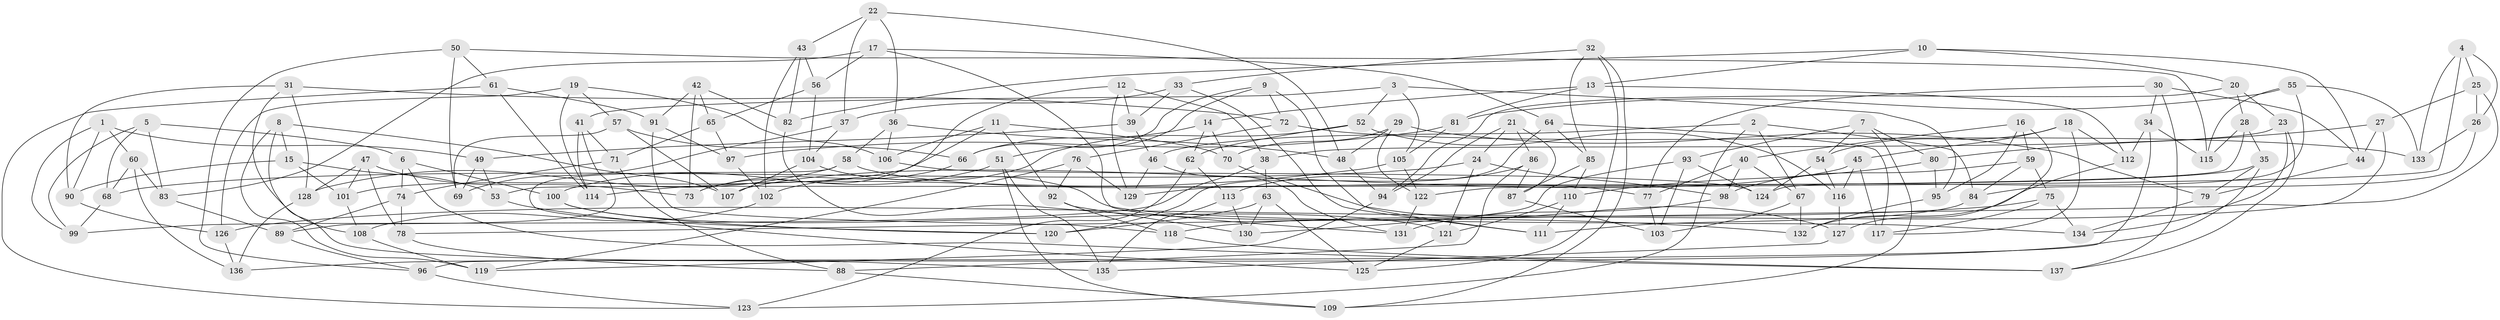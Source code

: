 // coarse degree distribution, {6: 0.4725274725274725, 4: 0.46153846153846156, 3: 0.03296703296703297, 5: 0.03296703296703297}
// Generated by graph-tools (version 1.1) at 2025/24/03/03/25 07:24:25]
// undirected, 137 vertices, 274 edges
graph export_dot {
graph [start="1"]
  node [color=gray90,style=filled];
  1;
  2;
  3;
  4;
  5;
  6;
  7;
  8;
  9;
  10;
  11;
  12;
  13;
  14;
  15;
  16;
  17;
  18;
  19;
  20;
  21;
  22;
  23;
  24;
  25;
  26;
  27;
  28;
  29;
  30;
  31;
  32;
  33;
  34;
  35;
  36;
  37;
  38;
  39;
  40;
  41;
  42;
  43;
  44;
  45;
  46;
  47;
  48;
  49;
  50;
  51;
  52;
  53;
  54;
  55;
  56;
  57;
  58;
  59;
  60;
  61;
  62;
  63;
  64;
  65;
  66;
  67;
  68;
  69;
  70;
  71;
  72;
  73;
  74;
  75;
  76;
  77;
  78;
  79;
  80;
  81;
  82;
  83;
  84;
  85;
  86;
  87;
  88;
  89;
  90;
  91;
  92;
  93;
  94;
  95;
  96;
  97;
  98;
  99;
  100;
  101;
  102;
  103;
  104;
  105;
  106;
  107;
  108;
  109;
  110;
  111;
  112;
  113;
  114;
  115;
  116;
  117;
  118;
  119;
  120;
  121;
  122;
  123;
  124;
  125;
  126;
  127;
  128;
  129;
  130;
  131;
  132;
  133;
  134;
  135;
  136;
  137;
  1 -- 49;
  1 -- 90;
  1 -- 99;
  1 -- 60;
  2 -- 84;
  2 -- 123;
  2 -- 46;
  2 -- 67;
  3 -- 52;
  3 -- 105;
  3 -- 41;
  3 -- 95;
  4 -- 122;
  4 -- 26;
  4 -- 25;
  4 -- 133;
  5 -- 83;
  5 -- 68;
  5 -- 99;
  5 -- 6;
  6 -- 74;
  6 -- 100;
  6 -- 137;
  7 -- 93;
  7 -- 80;
  7 -- 109;
  7 -- 54;
  8 -- 107;
  8 -- 119;
  8 -- 135;
  8 -- 15;
  9 -- 111;
  9 -- 66;
  9 -- 72;
  9 -- 51;
  10 -- 44;
  10 -- 20;
  10 -- 13;
  10 -- 82;
  11 -- 106;
  11 -- 70;
  11 -- 101;
  11 -- 92;
  12 -- 38;
  12 -- 73;
  12 -- 39;
  12 -- 129;
  13 -- 14;
  13 -- 81;
  13 -- 112;
  14 -- 70;
  14 -- 66;
  14 -- 62;
  15 -- 53;
  15 -- 90;
  15 -- 101;
  16 -- 127;
  16 -- 59;
  16 -- 95;
  16 -- 40;
  17 -- 131;
  17 -- 64;
  17 -- 83;
  17 -- 56;
  18 -- 54;
  18 -- 117;
  18 -- 45;
  18 -- 112;
  19 -- 126;
  19 -- 57;
  19 -- 114;
  19 -- 106;
  20 -- 94;
  20 -- 28;
  20 -- 23;
  21 -- 87;
  21 -- 24;
  21 -- 94;
  21 -- 86;
  22 -- 43;
  22 -- 36;
  22 -- 37;
  22 -- 48;
  23 -- 38;
  23 -- 134;
  23 -- 137;
  24 -- 121;
  24 -- 68;
  24 -- 98;
  25 -- 118;
  25 -- 26;
  25 -- 27;
  26 -- 84;
  26 -- 133;
  27 -- 80;
  27 -- 78;
  27 -- 44;
  28 -- 35;
  28 -- 115;
  28 -- 53;
  29 -- 48;
  29 -- 122;
  29 -- 70;
  29 -- 79;
  30 -- 44;
  30 -- 34;
  30 -- 77;
  30 -- 137;
  31 -- 128;
  31 -- 90;
  31 -- 108;
  31 -- 72;
  32 -- 33;
  32 -- 125;
  32 -- 85;
  32 -- 109;
  33 -- 37;
  33 -- 39;
  33 -- 111;
  34 -- 115;
  34 -- 112;
  34 -- 96;
  35 -- 79;
  35 -- 129;
  35 -- 136;
  36 -- 106;
  36 -- 48;
  36 -- 58;
  37 -- 104;
  37 -- 69;
  38 -- 99;
  38 -- 63;
  39 -- 49;
  39 -- 46;
  40 -- 98;
  40 -- 67;
  40 -- 77;
  41 -- 89;
  41 -- 114;
  41 -- 71;
  42 -- 65;
  42 -- 82;
  42 -- 91;
  42 -- 73;
  43 -- 56;
  43 -- 82;
  43 -- 102;
  44 -- 79;
  45 -- 117;
  45 -- 107;
  45 -- 116;
  46 -- 129;
  46 -- 131;
  47 -- 101;
  47 -- 78;
  47 -- 73;
  47 -- 128;
  48 -- 94;
  49 -- 53;
  49 -- 69;
  50 -- 96;
  50 -- 115;
  50 -- 69;
  50 -- 61;
  51 -- 100;
  51 -- 135;
  51 -- 109;
  52 -- 62;
  52 -- 116;
  52 -- 102;
  53 -- 125;
  54 -- 116;
  54 -- 124;
  55 -- 133;
  55 -- 115;
  55 -- 124;
  55 -- 81;
  56 -- 65;
  56 -- 104;
  57 -- 66;
  57 -- 107;
  57 -- 69;
  58 -- 120;
  58 -- 77;
  58 -- 128;
  59 -- 75;
  59 -- 84;
  59 -- 98;
  60 -- 68;
  60 -- 83;
  60 -- 136;
  61 -- 114;
  61 -- 123;
  61 -- 91;
  62 -- 123;
  62 -- 113;
  63 -- 130;
  63 -- 125;
  63 -- 120;
  64 -- 85;
  64 -- 120;
  64 -- 117;
  65 -- 97;
  65 -- 71;
  66 -- 73;
  67 -- 132;
  67 -- 103;
  68 -- 99;
  70 -- 127;
  71 -- 88;
  71 -- 74;
  72 -- 76;
  72 -- 133;
  74 -- 78;
  74 -- 89;
  75 -- 117;
  75 -- 134;
  75 -- 126;
  76 -- 92;
  76 -- 129;
  76 -- 119;
  77 -- 103;
  78 -- 88;
  79 -- 134;
  80 -- 110;
  80 -- 95;
  81 -- 105;
  81 -- 97;
  82 -- 132;
  83 -- 89;
  84 -- 111;
  85 -- 110;
  85 -- 87;
  86 -- 88;
  86 -- 87;
  86 -- 113;
  87 -- 103;
  88 -- 109;
  89 -- 96;
  90 -- 126;
  91 -- 118;
  91 -- 97;
  92 -- 118;
  92 -- 130;
  93 -- 130;
  93 -- 103;
  93 -- 124;
  94 -- 119;
  95 -- 132;
  96 -- 123;
  97 -- 102;
  98 -- 131;
  100 -- 121;
  100 -- 120;
  101 -- 108;
  102 -- 108;
  104 -- 107;
  104 -- 134;
  105 -- 122;
  105 -- 114;
  106 -- 124;
  108 -- 119;
  110 -- 121;
  110 -- 111;
  112 -- 132;
  113 -- 130;
  113 -- 135;
  116 -- 127;
  118 -- 137;
  121 -- 125;
  122 -- 131;
  126 -- 136;
  127 -- 135;
  128 -- 136;
}
